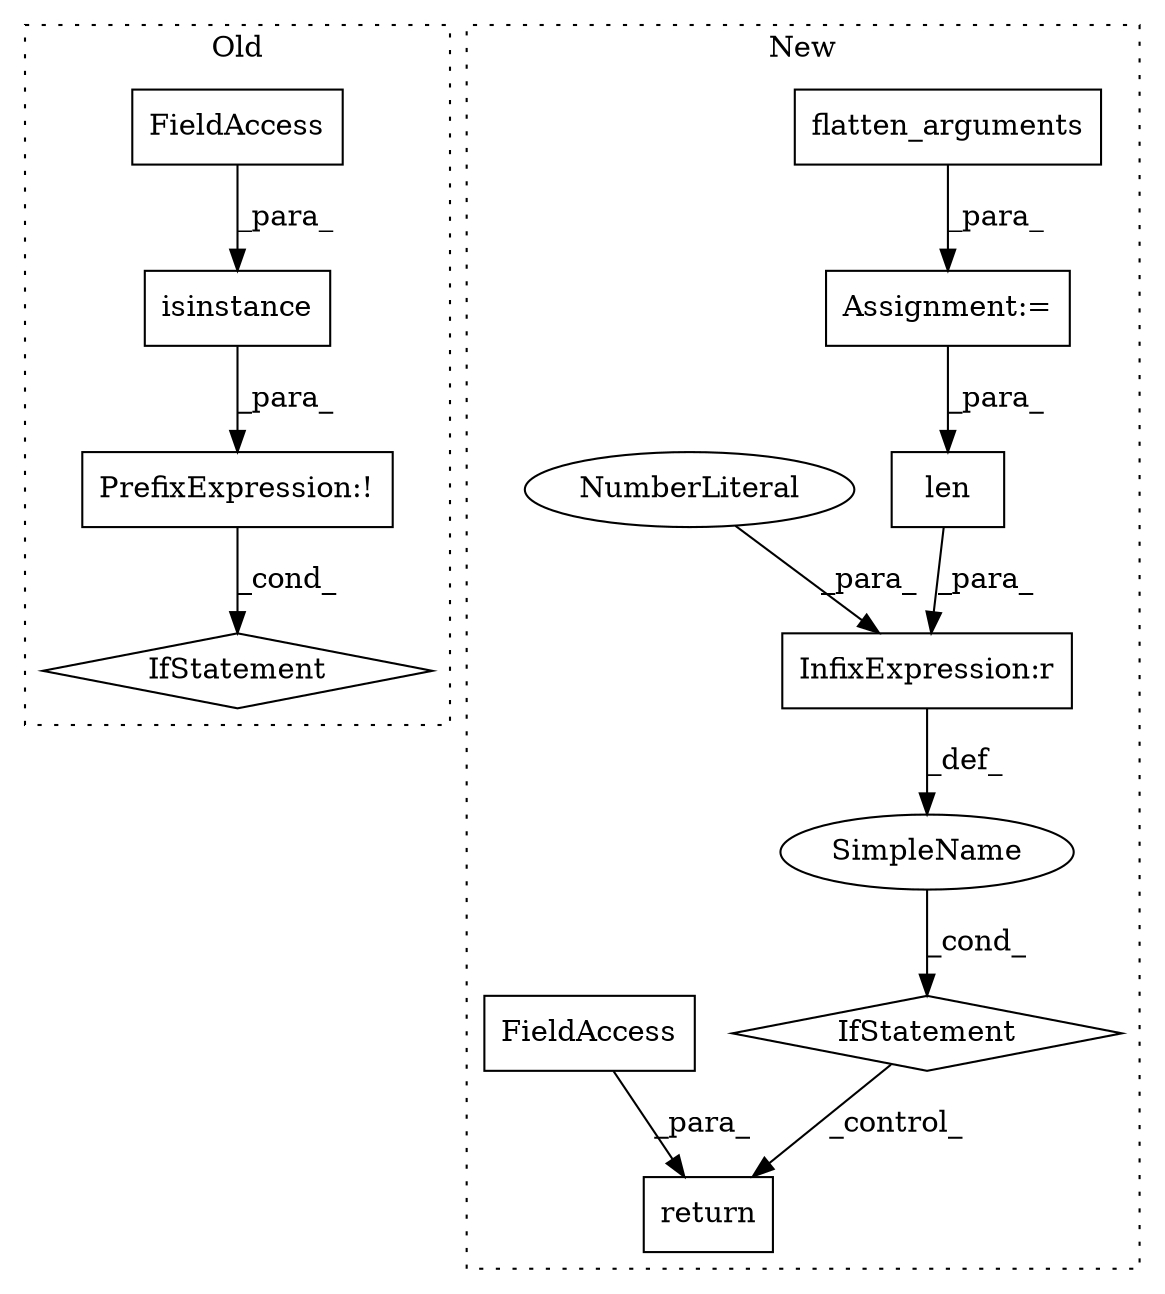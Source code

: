 digraph G {
subgraph cluster0 {
1 [label="IfStatement" a="25" s="1575,1605" l="4,2" shape="diamond"];
3 [label="isinstance" a="32" s="1580,1604" l="11,1" shape="box"];
4 [label="FieldAccess" a="22" s="1600" l="4" shape="box"];
5 [label="PrefixExpression:!" a="38" s="1579" l="1" shape="box"];
label = "Old";
style="dotted";
}
subgraph cluster1 {
2 [label="flatten_arguments" a="32" s="1667,1694" l="18,1" shape="box"];
6 [label="Assignment:=" a="7" s="1666" l="1" shape="box"];
7 [label="InfixExpression:r" a="27" s="1729" l="4" shape="box"];
8 [label="NumberLiteral" a="34" s="1733" l="1" shape="ellipse"];
9 [label="len" a="32" s="1705,1728" l="4,1" shape="box"];
10 [label="IfStatement" a="25" s="1701,1734" l="4,2" shape="diamond"];
11 [label="SimpleName" a="42" s="" l="" shape="ellipse"];
12 [label="return" a="41" s="2059" l="7" shape="box"];
13 [label="FieldAccess" a="22" s="2066" l="14" shape="box"];
label = "New";
style="dotted";
}
2 -> 6 [label="_para_"];
3 -> 5 [label="_para_"];
4 -> 3 [label="_para_"];
5 -> 1 [label="_cond_"];
6 -> 9 [label="_para_"];
7 -> 11 [label="_def_"];
8 -> 7 [label="_para_"];
9 -> 7 [label="_para_"];
10 -> 12 [label="_control_"];
11 -> 10 [label="_cond_"];
13 -> 12 [label="_para_"];
}